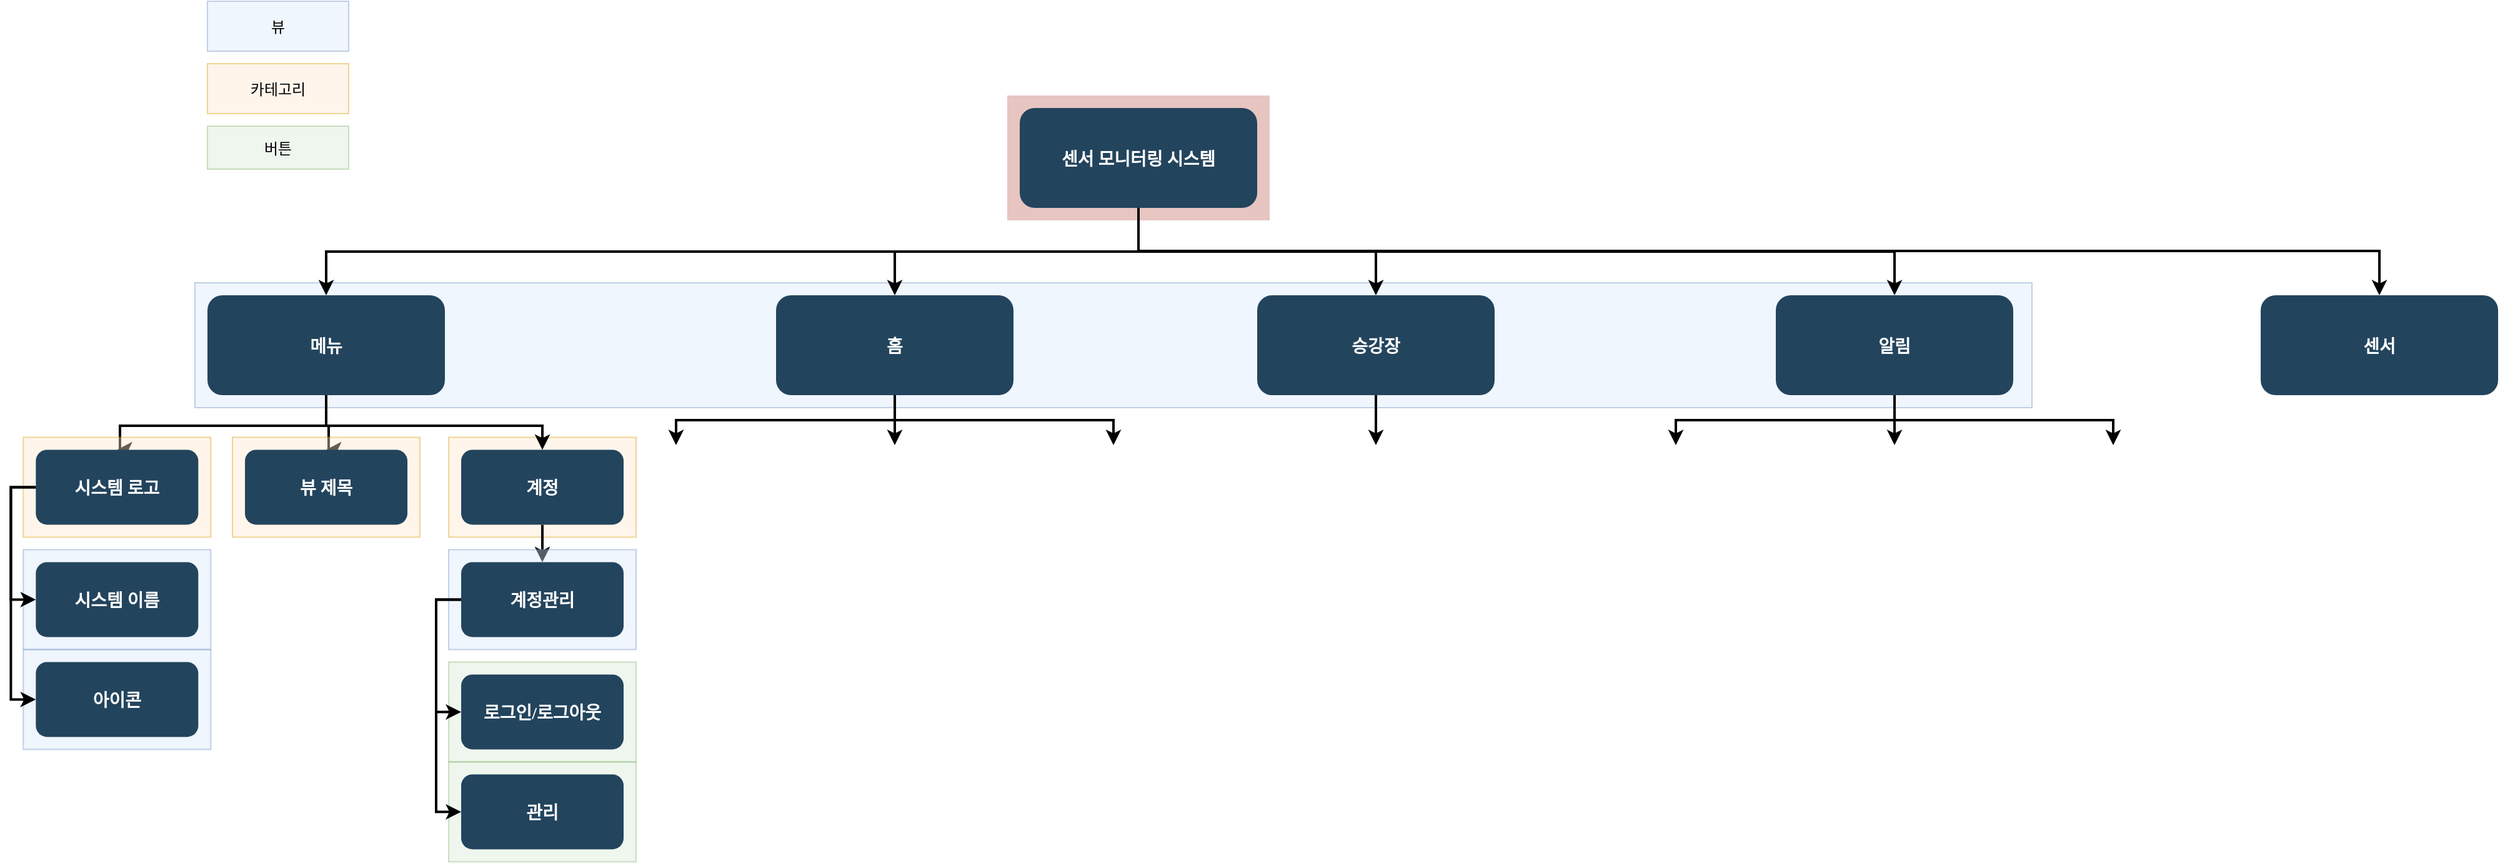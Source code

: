 <mxfile version="12.5.5" type="google"><diagram name="Page-1" id="2c0d36ab-eaac-3732-788b-9136903baeff"><mxGraphModel dx="3426.5" dy="839" grid="1" gridSize="10" guides="1" tooltips="1" connect="1" arrows="1" fold="1" page="1" pageScale="1.5" pageWidth="1169" pageHeight="827" background="#ffffff" math="0" shadow="0"><root><mxCell id="0"/><mxCell id="1" parent="0"/><mxCell id="123" value="" style="fillColor=#AE4132;strokeColor=none;opacity=30;" parent="1" vertex="1"><mxGeometry x="747" y="175.5" width="210" height="100.0" as="geometry"/></mxCell><mxCell id="122" value="" style="fillColor=#dae8fc;strokeColor=#6c8ebf;opacity=40;" parent="1" vertex="1"><mxGeometry x="97" y="325.5" width="1470" height="100.0" as="geometry"/></mxCell><mxCell id="108" value="" style="fillColor=#ffe6cc;strokeColor=#d79b00;opacity=40;" parent="1" vertex="1"><mxGeometry x="300.02" y="449.24" width="150" height="80" as="geometry"/></mxCell><mxCell id="Q9VJitN3D-aqMMfwM0eD-123" style="edgeStyle=orthogonalEdgeStyle;rounded=0;orthogonalLoop=1;jettySize=auto;html=1;strokeWidth=2;" edge="1" parent="1" source="2" target="10"><mxGeometry relative="1" as="geometry"/></mxCell><mxCell id="Q9VJitN3D-aqMMfwM0eD-126" style="edgeStyle=orthogonalEdgeStyle;rounded=0;orthogonalLoop=1;jettySize=auto;html=1;strokeWidth=2;" edge="1" parent="1" source="2" target="Q9VJitN3D-aqMMfwM0eD-125"><mxGeometry relative="1" as="geometry"><Array as="points"><mxPoint x="852" y="300"/><mxPoint x="1845" y="300"/></Array></mxGeometry></mxCell><mxCell id="2" value="센서 모니터링 시스템" style="rounded=1;fillColor=#23445D;gradientColor=none;strokeColor=none;fontColor=#FFFFFF;fontStyle=1;fontFamily=Tahoma;fontSize=14" parent="1" vertex="1"><mxGeometry x="757" y="185.5" width="190" height="80" as="geometry"/></mxCell><mxCell id="4" value="알림" style="rounded=1;fillColor=#23445D;gradientColor=none;strokeColor=none;fontColor=#FFFFFF;fontStyle=1;fontFamily=Tahoma;fontSize=14" parent="1" vertex="1"><mxGeometry x="1362.0" y="335.5" width="190" height="80" as="geometry"/></mxCell><mxCell id="9" value="" style="edgeStyle=elbowEdgeStyle;elbow=vertical;strokeWidth=2;rounded=0" parent="1" source="2" target="4" edge="1"><mxGeometry x="337" y="215.5" width="100" height="100" as="geometry"><mxPoint x="337" y="315.5" as="sourcePoint"/><mxPoint x="437" y="215.5" as="targetPoint"/></mxGeometry></mxCell><mxCell id="10" value="승강장" style="rounded=1;fillColor=#23445D;gradientColor=none;strokeColor=none;fontColor=#FFFFFF;fontStyle=1;fontFamily=Tahoma;fontSize=14" parent="1" vertex="1"><mxGeometry x="947" y="335.5" width="190" height="80" as="geometry"/></mxCell><mxCell id="12" value="홈" style="rounded=1;fillColor=#23445D;gradientColor=none;strokeColor=none;fontColor=#FFFFFF;fontStyle=1;fontFamily=Tahoma;fontSize=14" parent="1" vertex="1"><mxGeometry x="562.0" y="335.5" width="190" height="80" as="geometry"/></mxCell><mxCell id="Q9VJitN3D-aqMMfwM0eD-209" style="edgeStyle=orthogonalEdgeStyle;rounded=0;orthogonalLoop=1;jettySize=auto;html=1;entryX=0.5;entryY=0;entryDx=0;entryDy=0;strokeWidth=2;" edge="1" parent="1" source="13" target="Q9VJitN3D-aqMMfwM0eD-189"><mxGeometry relative="1" as="geometry"><Array as="points"><mxPoint x="202" y="440"/><mxPoint x="204" y="440"/></Array></mxGeometry></mxCell><mxCell id="Q9VJitN3D-aqMMfwM0eD-210" style="edgeStyle=orthogonalEdgeStyle;rounded=0;orthogonalLoop=1;jettySize=auto;html=1;entryX=0.5;entryY=0;entryDx=0;entryDy=0;strokeWidth=2;" edge="1" parent="1" source="13" target="Q9VJitN3D-aqMMfwM0eD-200"><mxGeometry relative="1" as="geometry"><Array as="points"><mxPoint x="202" y="440"/><mxPoint x="37" y="440"/></Array></mxGeometry></mxCell><mxCell id="13" value="메뉴" style="rounded=1;fillColor=#23445D;gradientColor=none;strokeColor=none;fontColor=#FFFFFF;fontStyle=1;fontFamily=Tahoma;fontSize=14" parent="1" vertex="1"><mxGeometry x="107" y="335.5" width="190" height="80" as="geometry"/></mxCell><mxCell id="Q9VJitN3D-aqMMfwM0eD-219" style="edgeStyle=orthogonalEdgeStyle;rounded=0;orthogonalLoop=1;jettySize=auto;html=1;entryX=0.5;entryY=0;entryDx=0;entryDy=0;strokeWidth=2;" edge="1" parent="1" source="14" target="Q9VJitN3D-aqMMfwM0eD-214"><mxGeometry relative="1" as="geometry"/></mxCell><mxCell id="14" value="계정" style="rounded=1;fillColor=#23445D;gradientColor=none;strokeColor=none;fontColor=#FFFFFF;fontStyle=1;fontFamily=Tahoma;fontSize=14" parent="1" vertex="1"><mxGeometry x="310.02" y="459.24" width="130" height="60" as="geometry"/></mxCell><mxCell id="59" value="" style="edgeStyle=elbowEdgeStyle;elbow=vertical;strokeWidth=2;rounded=0" parent="1" source="2" target="12" edge="1"><mxGeometry x="347" y="225.5" width="100" height="100" as="geometry"><mxPoint x="862.0" y="275.5" as="sourcePoint"/><mxPoint x="1467.0" y="345.5" as="targetPoint"/></mxGeometry></mxCell><mxCell id="61" value="" style="edgeStyle=elbowEdgeStyle;elbow=vertical;strokeWidth=2;rounded=0" parent="1" source="2" target="13" edge="1"><mxGeometry x="-23" y="135.5" width="100" height="100" as="geometry"><mxPoint x="-23" y="235.5" as="sourcePoint"/><mxPoint x="77" y="135.5" as="targetPoint"/></mxGeometry></mxCell><mxCell id="62" value="" style="edgeStyle=elbowEdgeStyle;elbow=vertical;strokeWidth=2;rounded=0;exitX=0.5;exitY=1;exitDx=0;exitDy=0;" parent="1" source="13" target="14" edge="1"><mxGeometry x="-23" y="135.5" width="100" height="100" as="geometry"><mxPoint x="-23" y="235.5" as="sourcePoint"/><mxPoint x="77" y="135.5" as="targetPoint"/><Array as="points"><mxPoint x="180" y="440"/></Array></mxGeometry></mxCell><mxCell id="100" value="" style="edgeStyle=elbowEdgeStyle;elbow=vertical;strokeWidth=2;rounded=0" parent="1" source="12" edge="1"><mxGeometry x="-23" y="135.5" width="100" height="100" as="geometry"><mxPoint x="-23" y="235.5" as="sourcePoint"/><mxPoint x="482" y="455.5" as="targetPoint"/></mxGeometry></mxCell><mxCell id="101" value="" style="edgeStyle=elbowEdgeStyle;elbow=vertical;strokeWidth=2;rounded=0" parent="1" source="12" edge="1"><mxGeometry x="-23" y="135.5" width="100" height="100" as="geometry"><mxPoint x="-23" y="235.5" as="sourcePoint"/><mxPoint x="657" y="455.5" as="targetPoint"/></mxGeometry></mxCell><mxCell id="102" value="" style="edgeStyle=elbowEdgeStyle;elbow=vertical;strokeWidth=2;rounded=0" parent="1" source="12" edge="1"><mxGeometry x="-23" y="135.5" width="100" height="100" as="geometry"><mxPoint x="-23" y="235.5" as="sourcePoint"/><mxPoint x="832" y="455.5" as="targetPoint"/></mxGeometry></mxCell><mxCell id="103" value="" style="edgeStyle=elbowEdgeStyle;elbow=vertical;strokeWidth=2;rounded=0" parent="1" source="10" edge="1"><mxGeometry x="-23" y="135.5" width="100" height="100" as="geometry"><mxPoint x="-23" y="235.5" as="sourcePoint"/><mxPoint x="1042" y="455.5" as="targetPoint"/></mxGeometry></mxCell><mxCell id="104" value="" style="edgeStyle=elbowEdgeStyle;elbow=vertical;strokeWidth=2;rounded=0" parent="1" source="4" edge="1"><mxGeometry x="-23" y="135.5" width="100" height="100" as="geometry"><mxPoint x="-23" y="235.5" as="sourcePoint"/><mxPoint x="1457" y="455.5" as="targetPoint"/></mxGeometry></mxCell><mxCell id="105" value="" style="edgeStyle=elbowEdgeStyle;elbow=vertical;strokeWidth=2;rounded=0" parent="1" source="4" edge="1"><mxGeometry x="-23" y="135.5" width="100" height="100" as="geometry"><mxPoint x="-23" y="235.5" as="sourcePoint"/><mxPoint x="1282" y="455.5" as="targetPoint"/></mxGeometry></mxCell><mxCell id="106" value="" style="edgeStyle=elbowEdgeStyle;elbow=vertical;strokeWidth=2;rounded=0" parent="1" source="4" edge="1"><mxGeometry x="-23" y="135.5" width="100" height="100" as="geometry"><mxPoint x="-23" y="235.5" as="sourcePoint"/><mxPoint x="1632" y="455.5" as="targetPoint"/></mxGeometry></mxCell><mxCell id="Q9VJitN3D-aqMMfwM0eD-125" value="센서" style="rounded=1;fillColor=#23445D;gradientColor=none;strokeColor=none;fontColor=#FFFFFF;fontStyle=1;fontFamily=Tahoma;fontSize=14" vertex="1" parent="1"><mxGeometry x="1750.0" y="335.5" width="190" height="80" as="geometry"/></mxCell><mxCell id="Q9VJitN3D-aqMMfwM0eD-135" value="뷰" style="fillColor=#dae8fc;strokeColor=#6c8ebf;opacity=40;" vertex="1" parent="1"><mxGeometry x="107" y="100" width="113" height="40" as="geometry"/></mxCell><mxCell id="Q9VJitN3D-aqMMfwM0eD-136" value="카테고리" style="fillColor=#ffe6cc;strokeColor=#d79b00;opacity=40;" vertex="1" parent="1"><mxGeometry x="107" y="150" width="113" height="40" as="geometry"/></mxCell><mxCell id="Q9VJitN3D-aqMMfwM0eD-137" value="버튼" style="fillColor=#d5e8d4;strokeColor=#82b366;opacity=40;" vertex="1" parent="1"><mxGeometry x="107" y="200" width="113" height="34.5" as="geometry"/></mxCell><mxCell id="Q9VJitN3D-aqMMfwM0eD-187" value="" style="fillColor=#ffe6cc;strokeColor=#d79b00;opacity=40;" vertex="1" parent="1"><mxGeometry x="127.02" y="449.24" width="150" height="80" as="geometry"/></mxCell><mxCell id="Q9VJitN3D-aqMMfwM0eD-189" value="뷰 제목" style="rounded=1;fillColor=#23445D;gradientColor=none;strokeColor=none;fontColor=#FFFFFF;fontStyle=1;fontFamily=Tahoma;fontSize=14" vertex="1" parent="1"><mxGeometry x="137.02" y="459.24" width="130" height="60" as="geometry"/></mxCell><mxCell id="Q9VJitN3D-aqMMfwM0eD-197" value="" style="fillColor=#dae8fc;strokeColor=#6c8ebf;opacity=40;" vertex="1" parent="1"><mxGeometry x="-40.33" y="539.24" width="150" height="80" as="geometry"/></mxCell><mxCell id="Q9VJitN3D-aqMMfwM0eD-198" value="" style="fillColor=#ffe6cc;strokeColor=#d79b00;opacity=40;" vertex="1" parent="1"><mxGeometry x="-40.33" y="449.24" width="150" height="80" as="geometry"/></mxCell><mxCell id="Q9VJitN3D-aqMMfwM0eD-199" style="edgeStyle=orthogonalEdgeStyle;rounded=0;orthogonalLoop=1;jettySize=auto;html=1;entryX=0;entryY=0.5;entryDx=0;entryDy=0;strokeWidth=2;exitX=0;exitY=0.5;exitDx=0;exitDy=0;" edge="1" source="Q9VJitN3D-aqMMfwM0eD-200" target="Q9VJitN3D-aqMMfwM0eD-201" parent="1"><mxGeometry relative="1" as="geometry"/></mxCell><mxCell id="Q9VJitN3D-aqMMfwM0eD-200" value="시스템 로고" style="rounded=1;fillColor=#23445D;gradientColor=none;strokeColor=none;fontColor=#FFFFFF;fontStyle=1;fontFamily=Tahoma;fontSize=14" vertex="1" parent="1"><mxGeometry x="-30.33" y="459.24" width="130" height="60" as="geometry"/></mxCell><mxCell id="Q9VJitN3D-aqMMfwM0eD-201" value="시스템 이름" style="rounded=1;fillColor=#23445D;gradientColor=none;strokeColor=none;fontColor=#FFFFFF;fontStyle=1;fontFamily=Tahoma;fontSize=14" vertex="1" parent="1"><mxGeometry x="-30.33" y="549.24" width="130" height="60" as="geometry"/></mxCell><mxCell id="Q9VJitN3D-aqMMfwM0eD-202" value="" style="fillColor=#dae8fc;strokeColor=#6c8ebf;opacity=40;" vertex="1" parent="1"><mxGeometry x="-40.33" y="619.24" width="150" height="80" as="geometry"/></mxCell><mxCell id="Q9VJitN3D-aqMMfwM0eD-203" value="아이콘" style="rounded=1;fillColor=#23445D;gradientColor=none;strokeColor=none;fontColor=#FFFFFF;fontStyle=1;fontFamily=Tahoma;fontSize=14" vertex="1" parent="1"><mxGeometry x="-30.33" y="629.24" width="130" height="60" as="geometry"/></mxCell><mxCell id="Q9VJitN3D-aqMMfwM0eD-206" style="edgeStyle=orthogonalEdgeStyle;rounded=0;orthogonalLoop=1;jettySize=auto;html=1;entryX=0;entryY=0.5;entryDx=0;entryDy=0;strokeWidth=2;exitX=0;exitY=0.5;exitDx=0;exitDy=0;" edge="1" source="Q9VJitN3D-aqMMfwM0eD-200" target="Q9VJitN3D-aqMMfwM0eD-203" parent="1"><mxGeometry relative="1" as="geometry"/></mxCell><mxCell id="Q9VJitN3D-aqMMfwM0eD-211" value="" style="fillColor=#d5e8d4;strokeColor=#82b366;opacity=40;" vertex="1" parent="1"><mxGeometry x="300.02" y="629.24" width="150" height="80" as="geometry"/></mxCell><mxCell id="Q9VJitN3D-aqMMfwM0eD-212" value="" style="fillColor=#dae8fc;strokeColor=#6c8ebf;opacity=40;" vertex="1" parent="1"><mxGeometry x="300.02" y="539.24" width="150" height="80" as="geometry"/></mxCell><mxCell id="Q9VJitN3D-aqMMfwM0eD-213" style="edgeStyle=orthogonalEdgeStyle;rounded=0;orthogonalLoop=1;jettySize=auto;html=1;entryX=0;entryY=0.5;entryDx=0;entryDy=0;strokeWidth=2;exitX=0;exitY=0.5;exitDx=0;exitDy=0;" edge="1" source="Q9VJitN3D-aqMMfwM0eD-214" target="Q9VJitN3D-aqMMfwM0eD-215" parent="1"><mxGeometry relative="1" as="geometry"/></mxCell><mxCell id="Q9VJitN3D-aqMMfwM0eD-214" value="계정관리" style="rounded=1;fillColor=#23445D;gradientColor=none;strokeColor=none;fontColor=#FFFFFF;fontStyle=1;fontFamily=Tahoma;fontSize=14" vertex="1" parent="1"><mxGeometry x="310.02" y="549.24" width="130" height="60" as="geometry"/></mxCell><mxCell id="Q9VJitN3D-aqMMfwM0eD-215" value="로그인/로그아웃" style="rounded=1;fillColor=#23445D;gradientColor=none;strokeColor=none;fontColor=#FFFFFF;fontStyle=1;fontFamily=Tahoma;fontSize=14" vertex="1" parent="1"><mxGeometry x="310.02" y="639.24" width="130" height="60" as="geometry"/></mxCell><mxCell id="Q9VJitN3D-aqMMfwM0eD-216" value="" style="fillColor=#d5e8d4;strokeColor=#82b366;opacity=40;" vertex="1" parent="1"><mxGeometry x="300.02" y="709.24" width="150" height="80" as="geometry"/></mxCell><mxCell id="Q9VJitN3D-aqMMfwM0eD-217" value="관리" style="rounded=1;fillColor=#23445D;gradientColor=none;strokeColor=none;fontColor=#FFFFFF;fontStyle=1;fontFamily=Tahoma;fontSize=14" vertex="1" parent="1"><mxGeometry x="310.02" y="719.24" width="130" height="60" as="geometry"/></mxCell><mxCell id="Q9VJitN3D-aqMMfwM0eD-218" style="edgeStyle=orthogonalEdgeStyle;rounded=0;orthogonalLoop=1;jettySize=auto;html=1;entryX=0;entryY=0.5;entryDx=0;entryDy=0;strokeWidth=2;exitX=0;exitY=0.5;exitDx=0;exitDy=0;" edge="1" source="Q9VJitN3D-aqMMfwM0eD-214" target="Q9VJitN3D-aqMMfwM0eD-217" parent="1"><mxGeometry relative="1" as="geometry"/></mxCell></root></mxGraphModel></diagram></mxfile>